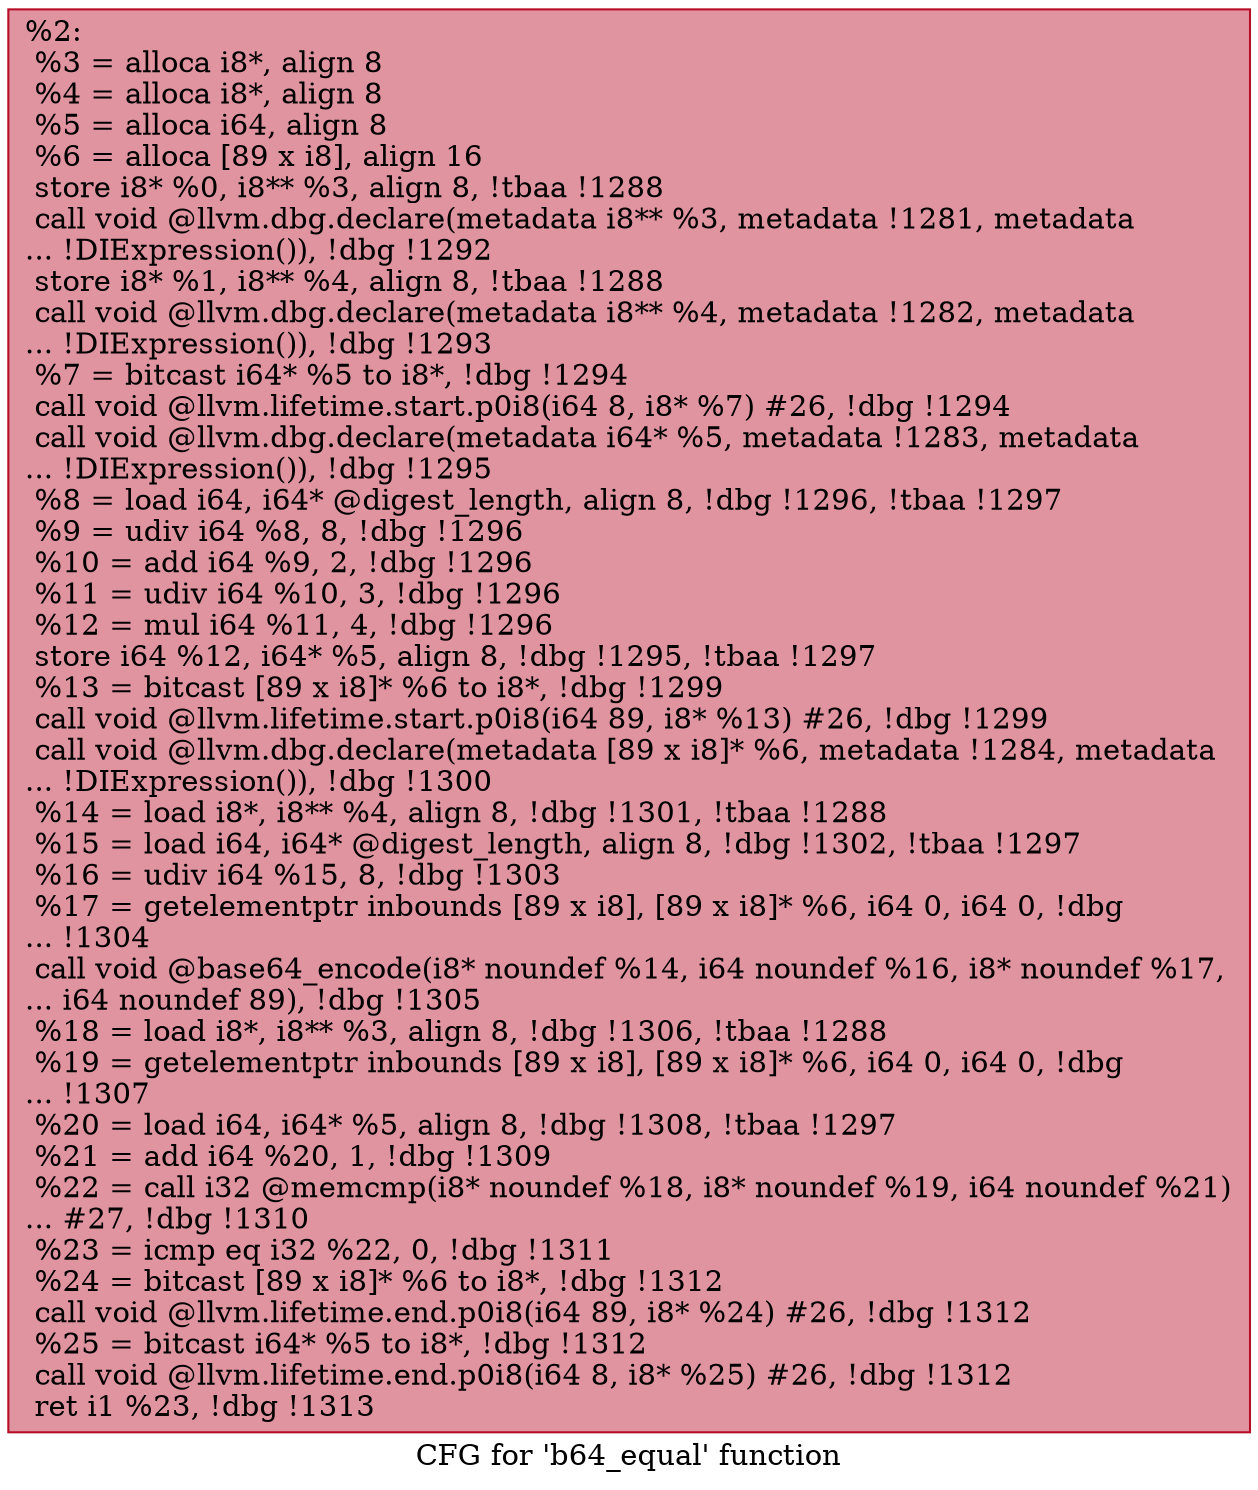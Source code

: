digraph "CFG for 'b64_equal' function" {
	label="CFG for 'b64_equal' function";

	Node0x1e44f10 [shape=record,color="#b70d28ff", style=filled, fillcolor="#b70d2870",label="{%2:\l  %3 = alloca i8*, align 8\l  %4 = alloca i8*, align 8\l  %5 = alloca i64, align 8\l  %6 = alloca [89 x i8], align 16\l  store i8* %0, i8** %3, align 8, !tbaa !1288\l  call void @llvm.dbg.declare(metadata i8** %3, metadata !1281, metadata\l... !DIExpression()), !dbg !1292\l  store i8* %1, i8** %4, align 8, !tbaa !1288\l  call void @llvm.dbg.declare(metadata i8** %4, metadata !1282, metadata\l... !DIExpression()), !dbg !1293\l  %7 = bitcast i64* %5 to i8*, !dbg !1294\l  call void @llvm.lifetime.start.p0i8(i64 8, i8* %7) #26, !dbg !1294\l  call void @llvm.dbg.declare(metadata i64* %5, metadata !1283, metadata\l... !DIExpression()), !dbg !1295\l  %8 = load i64, i64* @digest_length, align 8, !dbg !1296, !tbaa !1297\l  %9 = udiv i64 %8, 8, !dbg !1296\l  %10 = add i64 %9, 2, !dbg !1296\l  %11 = udiv i64 %10, 3, !dbg !1296\l  %12 = mul i64 %11, 4, !dbg !1296\l  store i64 %12, i64* %5, align 8, !dbg !1295, !tbaa !1297\l  %13 = bitcast [89 x i8]* %6 to i8*, !dbg !1299\l  call void @llvm.lifetime.start.p0i8(i64 89, i8* %13) #26, !dbg !1299\l  call void @llvm.dbg.declare(metadata [89 x i8]* %6, metadata !1284, metadata\l... !DIExpression()), !dbg !1300\l  %14 = load i8*, i8** %4, align 8, !dbg !1301, !tbaa !1288\l  %15 = load i64, i64* @digest_length, align 8, !dbg !1302, !tbaa !1297\l  %16 = udiv i64 %15, 8, !dbg !1303\l  %17 = getelementptr inbounds [89 x i8], [89 x i8]* %6, i64 0, i64 0, !dbg\l... !1304\l  call void @base64_encode(i8* noundef %14, i64 noundef %16, i8* noundef %17,\l... i64 noundef 89), !dbg !1305\l  %18 = load i8*, i8** %3, align 8, !dbg !1306, !tbaa !1288\l  %19 = getelementptr inbounds [89 x i8], [89 x i8]* %6, i64 0, i64 0, !dbg\l... !1307\l  %20 = load i64, i64* %5, align 8, !dbg !1308, !tbaa !1297\l  %21 = add i64 %20, 1, !dbg !1309\l  %22 = call i32 @memcmp(i8* noundef %18, i8* noundef %19, i64 noundef %21)\l... #27, !dbg !1310\l  %23 = icmp eq i32 %22, 0, !dbg !1311\l  %24 = bitcast [89 x i8]* %6 to i8*, !dbg !1312\l  call void @llvm.lifetime.end.p0i8(i64 89, i8* %24) #26, !dbg !1312\l  %25 = bitcast i64* %5 to i8*, !dbg !1312\l  call void @llvm.lifetime.end.p0i8(i64 8, i8* %25) #26, !dbg !1312\l  ret i1 %23, !dbg !1313\l}"];
}
